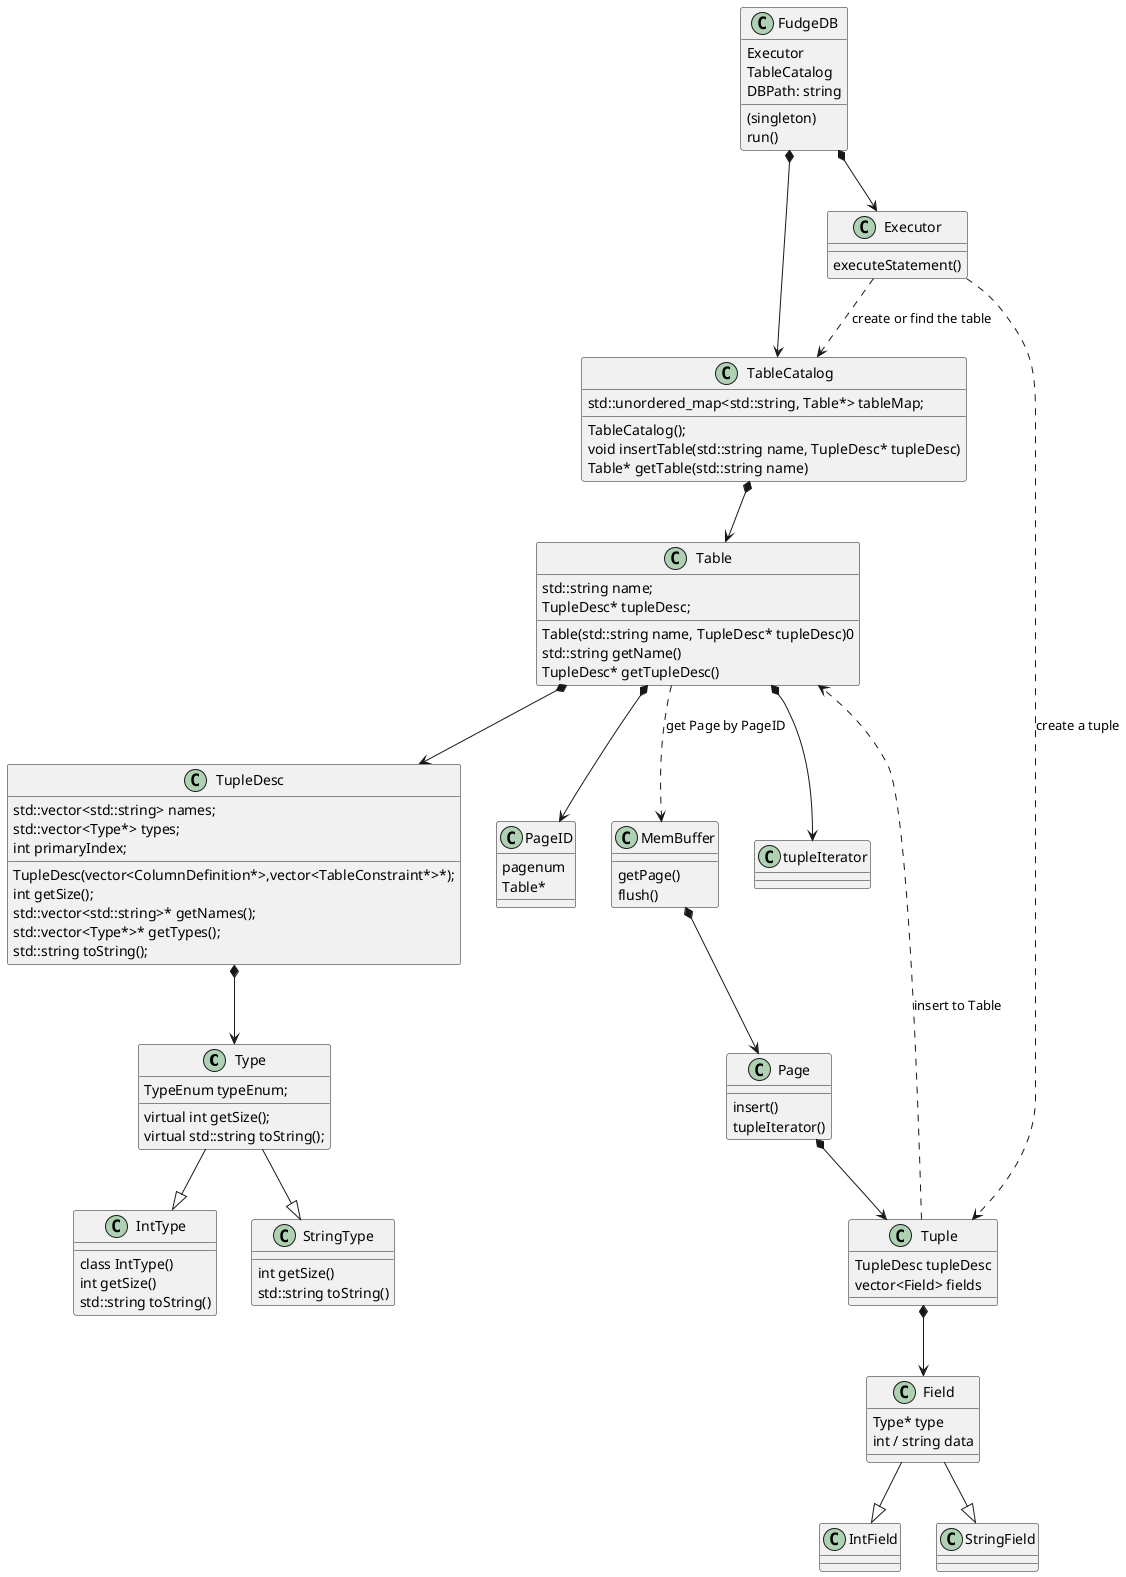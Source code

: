 @startuml
class Type{
TypeEnum typeEnum;
virtual int getSize();
virtual std::string toString();
}
Type--|>IntType
Type--|>StringType
class IntType{
class IntType()
int getSize()
std::string toString()
}
class StringType{
int getSize()
std::string toString()
}
 class TupleDesc{
        std::vector<std::string> names;
        std::vector<Type*> types;
        int primaryIndex;
        TupleDesc(vector<ColumnDefinition*>,vector<TableConstraint*>*);
        int getSize();
        std::vector<std::string>* getNames();
        std::vector<Type*>* getTypes();  
        std::string toString();
    }
TupleDesc*-->Type
Table*-->TupleDesc
TableCatalog*-->Table
class Table{
            std::string name;
            TupleDesc* tupleDesc;
            Table(std::string name, TupleDesc* tupleDesc)0
            std::string getName()
            TupleDesc* getTupleDesc()
    }
class TableCatalog{
            std::unordered_map<std::string, Table*> tableMap;
            TableCatalog();
            void insertTable(std::string name, TupleDesc* tupleDesc)
            Table* getTable(std::string name)
    }
class Executor{
    executeStatement()
}
Executor..>TableCatalog: create or find the table
class Tuple{
    TupleDesc tupleDesc
    vector<Field> fields
}
Executor..>Tuple: create a tuple
Tuple..>Table: insert to Table
Tuple*-->Field
class Field{
    Type* type
    int / string data
}
Field--|>IntField
Field--|>StringField
class PageID{
    pagenum
    Table*
}
Table*-->PageID
class Page{
    insert()
    tupleIterator()
}
class MemBuffer{
    getPage()
    flush()
}
MemBuffer*-->Page
Table..>MemBuffer: get Page by PageID
Page*-->Tuple
class FudgeDB{
    (singleton)
    Executor
    TableCatalog
    DBPath: string
    run()
}
FudgeDB*-->TableCatalog
FudgeDB*-->Executor
class tupleIterator{

}
Table*-->tupleIterator
@enduml